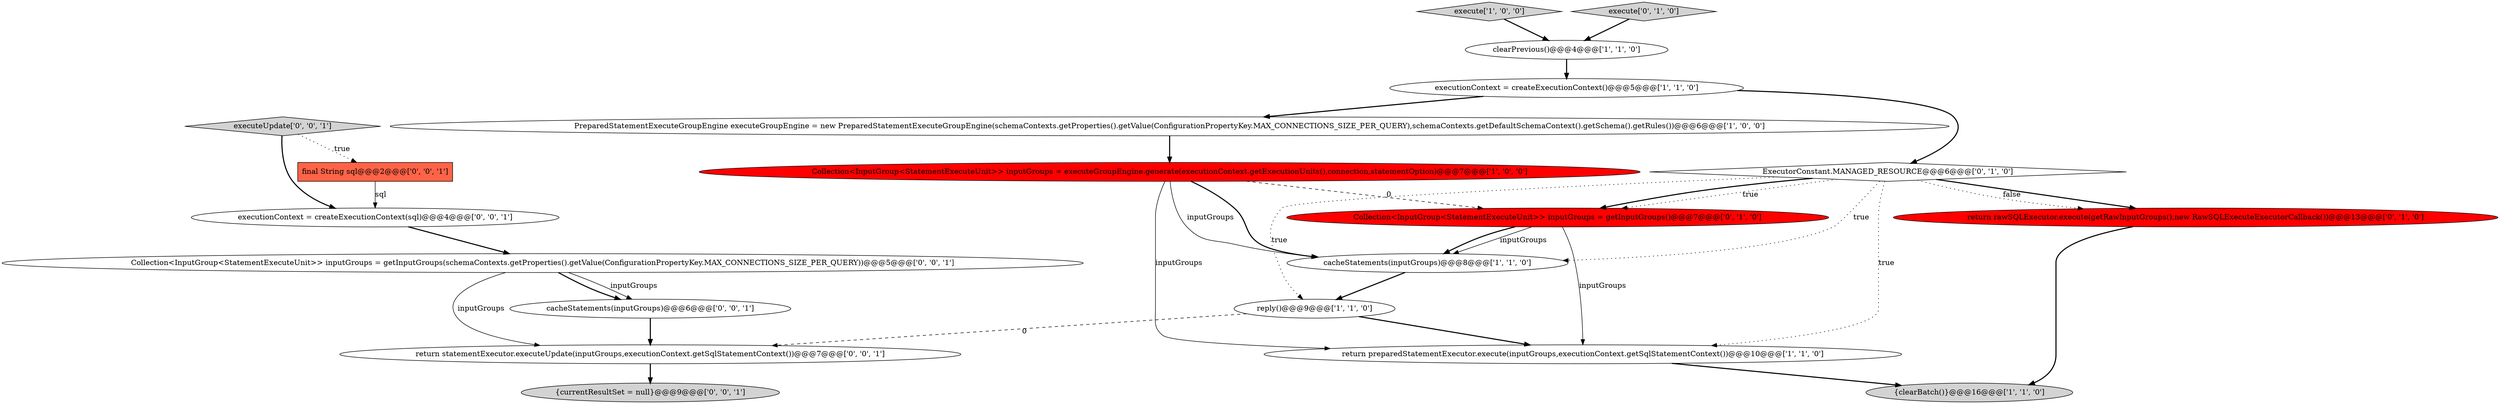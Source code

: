 digraph {
13 [style = filled, label = "cacheStatements(inputGroups)@@@6@@@['0', '0', '1']", fillcolor = white, shape = ellipse image = "AAA0AAABBB3BBB"];
14 [style = filled, label = "executionContext = createExecutionContext(sql)@@@4@@@['0', '0', '1']", fillcolor = white, shape = ellipse image = "AAA0AAABBB3BBB"];
16 [style = filled, label = "return statementExecutor.executeUpdate(inputGroups,executionContext.getSqlStatementContext())@@@7@@@['0', '0', '1']", fillcolor = white, shape = ellipse image = "AAA0AAABBB3BBB"];
9 [style = filled, label = "return rawSQLExecutor.execute(getRawInputGroups(),new RawSQLExecuteExecutorCallback())@@@13@@@['0', '1', '0']", fillcolor = red, shape = ellipse image = "AAA1AAABBB2BBB"];
3 [style = filled, label = "execute['1', '0', '0']", fillcolor = lightgray, shape = diamond image = "AAA0AAABBB1BBB"];
0 [style = filled, label = "executionContext = createExecutionContext()@@@5@@@['1', '1', '0']", fillcolor = white, shape = ellipse image = "AAA0AAABBB1BBB"];
4 [style = filled, label = "clearPrevious()@@@4@@@['1', '1', '0']", fillcolor = white, shape = ellipse image = "AAA0AAABBB1BBB"];
1 [style = filled, label = "return preparedStatementExecutor.execute(inputGroups,executionContext.getSqlStatementContext())@@@10@@@['1', '1', '0']", fillcolor = white, shape = ellipse image = "AAA0AAABBB1BBB"];
11 [style = filled, label = "ExecutorConstant.MANAGED_RESOURCE@@@6@@@['0', '1', '0']", fillcolor = white, shape = diamond image = "AAA0AAABBB2BBB"];
17 [style = filled, label = "final String sql@@@2@@@['0', '0', '1']", fillcolor = tomato, shape = box image = "AAA0AAABBB3BBB"];
6 [style = filled, label = "reply()@@@9@@@['1', '1', '0']", fillcolor = white, shape = ellipse image = "AAA0AAABBB1BBB"];
5 [style = filled, label = "{clearBatch()}@@@16@@@['1', '1', '0']", fillcolor = lightgray, shape = ellipse image = "AAA0AAABBB1BBB"];
7 [style = filled, label = "cacheStatements(inputGroups)@@@8@@@['1', '1', '0']", fillcolor = white, shape = ellipse image = "AAA0AAABBB1BBB"];
10 [style = filled, label = "Collection<InputGroup<StatementExecuteUnit>> inputGroups = getInputGroups()@@@7@@@['0', '1', '0']", fillcolor = red, shape = ellipse image = "AAA1AAABBB2BBB"];
2 [style = filled, label = "PreparedStatementExecuteGroupEngine executeGroupEngine = new PreparedStatementExecuteGroupEngine(schemaContexts.getProperties().getValue(ConfigurationPropertyKey.MAX_CONNECTIONS_SIZE_PER_QUERY),schemaContexts.getDefaultSchemaContext().getSchema().getRules())@@@6@@@['1', '0', '0']", fillcolor = white, shape = ellipse image = "AAA0AAABBB1BBB"];
12 [style = filled, label = "execute['0', '1', '0']", fillcolor = lightgray, shape = diamond image = "AAA0AAABBB2BBB"];
18 [style = filled, label = "{currentResultSet = null}@@@9@@@['0', '0', '1']", fillcolor = lightgray, shape = ellipse image = "AAA0AAABBB3BBB"];
8 [style = filled, label = "Collection<InputGroup<StatementExecuteUnit>> inputGroups = executeGroupEngine.generate(executionContext.getExecutionUnits(),connection,statementOption)@@@7@@@['1', '0', '0']", fillcolor = red, shape = ellipse image = "AAA1AAABBB1BBB"];
15 [style = filled, label = "Collection<InputGroup<StatementExecuteUnit>> inputGroups = getInputGroups(schemaContexts.getProperties().getValue(ConfigurationPropertyKey.MAX_CONNECTIONS_SIZE_PER_QUERY))@@@5@@@['0', '0', '1']", fillcolor = white, shape = ellipse image = "AAA0AAABBB3BBB"];
19 [style = filled, label = "executeUpdate['0', '0', '1']", fillcolor = lightgray, shape = diamond image = "AAA0AAABBB3BBB"];
1->5 [style = bold, label=""];
11->7 [style = dotted, label="true"];
10->7 [style = solid, label="inputGroups"];
15->13 [style = bold, label=""];
16->18 [style = bold, label=""];
8->1 [style = solid, label="inputGroups"];
8->10 [style = dashed, label="0"];
19->17 [style = dotted, label="true"];
11->10 [style = dotted, label="true"];
11->1 [style = dotted, label="true"];
0->2 [style = bold, label=""];
0->11 [style = bold, label=""];
11->9 [style = bold, label=""];
8->7 [style = solid, label="inputGroups"];
3->4 [style = bold, label=""];
10->7 [style = bold, label=""];
13->16 [style = bold, label=""];
15->16 [style = solid, label="inputGroups"];
8->7 [style = bold, label=""];
4->0 [style = bold, label=""];
6->1 [style = bold, label=""];
6->16 [style = dashed, label="0"];
10->1 [style = solid, label="inputGroups"];
19->14 [style = bold, label=""];
12->4 [style = bold, label=""];
11->10 [style = bold, label=""];
11->6 [style = dotted, label="true"];
17->14 [style = solid, label="sql"];
11->9 [style = dotted, label="false"];
7->6 [style = bold, label=""];
9->5 [style = bold, label=""];
15->13 [style = solid, label="inputGroups"];
14->15 [style = bold, label=""];
2->8 [style = bold, label=""];
}
